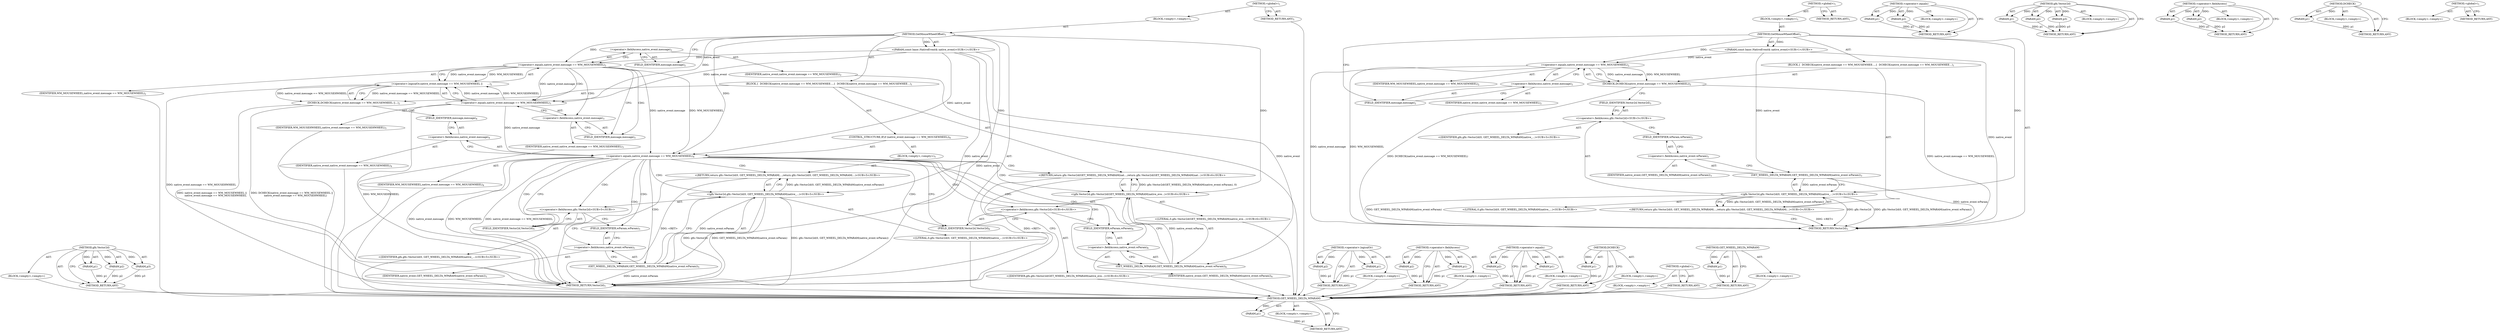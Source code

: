 digraph "GET_WHEEL_DELTA_WPARAM" {
vulnerable_68 [label=<(METHOD,GET_WHEEL_DELTA_WPARAM)>];
vulnerable_69 [label=<(PARAM,p1)>];
vulnerable_70 [label=<(BLOCK,&lt;empty&gt;,&lt;empty&gt;)>];
vulnerable_71 [label=<(METHOD_RETURN,ANY)>];
vulnerable_6 [label=<(METHOD,&lt;global&gt;)<SUB>1</SUB>>];
vulnerable_7 [label=<(BLOCK,&lt;empty&gt;,&lt;empty&gt;)<SUB>1</SUB>>];
vulnerable_8 [label=<(METHOD,GetMouseWheelOffset)<SUB>1</SUB>>];
vulnerable_9 [label="<(PARAM,const base::NativeEvent&amp; native_event)<SUB>1</SUB>>"];
vulnerable_10 [label=<(BLOCK,{
  DCHECK(native_event.message == WM_MOUSEWHEE...,{
  DCHECK(native_event.message == WM_MOUSEWHEE...)<SUB>1</SUB>>];
vulnerable_11 [label=<(DCHECK,DCHECK(native_event.message == WM_MOUSEWHEEL))<SUB>2</SUB>>];
vulnerable_12 [label=<(&lt;operator&gt;.equals,native_event.message == WM_MOUSEWHEEL)<SUB>2</SUB>>];
vulnerable_13 [label=<(&lt;operator&gt;.fieldAccess,native_event.message)<SUB>2</SUB>>];
vulnerable_14 [label=<(IDENTIFIER,native_event,native_event.message == WM_MOUSEWHEEL)<SUB>2</SUB>>];
vulnerable_15 [label=<(FIELD_IDENTIFIER,message,message)<SUB>2</SUB>>];
vulnerable_16 [label=<(IDENTIFIER,WM_MOUSEWHEEL,native_event.message == WM_MOUSEWHEEL)<SUB>2</SUB>>];
vulnerable_17 [label="<(RETURN,return gfx::Vector2d(0, GET_WHEEL_DELTA_WPARAM(...,return gfx::Vector2d(0, GET_WHEEL_DELTA_WPARAM(...)<SUB>3</SUB>>"];
vulnerable_18 [label="<(gfx.Vector2d,gfx::Vector2d(0, GET_WHEEL_DELTA_WPARAM(native_...)<SUB>3</SUB>>"];
vulnerable_19 [label="<(&lt;operator&gt;.fieldAccess,gfx::Vector2d)<SUB>3</SUB>>"];
vulnerable_20 [label="<(IDENTIFIER,gfx,gfx::Vector2d(0, GET_WHEEL_DELTA_WPARAM(native_...)<SUB>3</SUB>>"];
vulnerable_21 [label=<(FIELD_IDENTIFIER,Vector2d,Vector2d)<SUB>3</SUB>>];
vulnerable_22 [label="<(LITERAL,0,gfx::Vector2d(0, GET_WHEEL_DELTA_WPARAM(native_...)<SUB>3</SUB>>"];
vulnerable_23 [label=<(GET_WHEEL_DELTA_WPARAM,GET_WHEEL_DELTA_WPARAM(native_event.wParam))<SUB>3</SUB>>];
vulnerable_24 [label=<(&lt;operator&gt;.fieldAccess,native_event.wParam)<SUB>3</SUB>>];
vulnerable_25 [label=<(IDENTIFIER,native_event,GET_WHEEL_DELTA_WPARAM(native_event.wParam))<SUB>3</SUB>>];
vulnerable_26 [label=<(FIELD_IDENTIFIER,wParam,wParam)<SUB>3</SUB>>];
vulnerable_27 [label=<(METHOD_RETURN,Vector2d)<SUB>1</SUB>>];
vulnerable_29 [label=<(METHOD_RETURN,ANY)<SUB>1</SUB>>];
vulnerable_52 [label=<(METHOD,&lt;operator&gt;.equals)>];
vulnerable_53 [label=<(PARAM,p1)>];
vulnerable_54 [label=<(PARAM,p2)>];
vulnerable_55 [label=<(BLOCK,&lt;empty&gt;,&lt;empty&gt;)>];
vulnerable_56 [label=<(METHOD_RETURN,ANY)>];
vulnerable_62 [label=<(METHOD,gfx.Vector2d)>];
vulnerable_63 [label=<(PARAM,p1)>];
vulnerable_64 [label=<(PARAM,p2)>];
vulnerable_65 [label=<(PARAM,p3)>];
vulnerable_66 [label=<(BLOCK,&lt;empty&gt;,&lt;empty&gt;)>];
vulnerable_67 [label=<(METHOD_RETURN,ANY)>];
vulnerable_57 [label=<(METHOD,&lt;operator&gt;.fieldAccess)>];
vulnerable_58 [label=<(PARAM,p1)>];
vulnerable_59 [label=<(PARAM,p2)>];
vulnerable_60 [label=<(BLOCK,&lt;empty&gt;,&lt;empty&gt;)>];
vulnerable_61 [label=<(METHOD_RETURN,ANY)>];
vulnerable_48 [label=<(METHOD,DCHECK)>];
vulnerable_49 [label=<(PARAM,p1)>];
vulnerable_50 [label=<(BLOCK,&lt;empty&gt;,&lt;empty&gt;)>];
vulnerable_51 [label=<(METHOD_RETURN,ANY)>];
vulnerable_42 [label=<(METHOD,&lt;global&gt;)<SUB>1</SUB>>];
vulnerable_43 [label=<(BLOCK,&lt;empty&gt;,&lt;empty&gt;)>];
vulnerable_44 [label=<(METHOD_RETURN,ANY)>];
fixed_90 [label=<(METHOD,gfx.Vector2d)>];
fixed_91 [label=<(PARAM,p1)>];
fixed_92 [label=<(PARAM,p2)>];
fixed_93 [label=<(PARAM,p3)>];
fixed_94 [label=<(BLOCK,&lt;empty&gt;,&lt;empty&gt;)>];
fixed_95 [label=<(METHOD_RETURN,ANY)>];
fixed_6 [label=<(METHOD,&lt;global&gt;)<SUB>1</SUB>>];
fixed_7 [label=<(BLOCK,&lt;empty&gt;,&lt;empty&gt;)<SUB>1</SUB>>];
fixed_8 [label=<(METHOD,GetMouseWheelOffset)<SUB>1</SUB>>];
fixed_9 [label="<(PARAM,const base::NativeEvent&amp; native_event)<SUB>1</SUB>>"];
fixed_10 [label=<(BLOCK,{
  DCHECK(native_event.message == WM_MOUSEWHEE...,{
  DCHECK(native_event.message == WM_MOUSEWHEE...)<SUB>1</SUB>>];
fixed_11 [label=<(DCHECK,DCHECK(native_event.message == WM_MOUSEWHEEL ||...)<SUB>2</SUB>>];
fixed_12 [label=<(&lt;operator&gt;.logicalOr,native_event.message == WM_MOUSEWHEEL ||
      ...)<SUB>2</SUB>>];
fixed_13 [label=<(&lt;operator&gt;.equals,native_event.message == WM_MOUSEWHEEL)<SUB>2</SUB>>];
fixed_14 [label=<(&lt;operator&gt;.fieldAccess,native_event.message)<SUB>2</SUB>>];
fixed_15 [label=<(IDENTIFIER,native_event,native_event.message == WM_MOUSEWHEEL)<SUB>2</SUB>>];
fixed_16 [label=<(FIELD_IDENTIFIER,message,message)<SUB>2</SUB>>];
fixed_17 [label=<(IDENTIFIER,WM_MOUSEWHEEL,native_event.message == WM_MOUSEWHEEL)<SUB>2</SUB>>];
fixed_18 [label=<(&lt;operator&gt;.equals,native_event.message == WM_MOUSEHWHEEL)<SUB>3</SUB>>];
fixed_19 [label=<(&lt;operator&gt;.fieldAccess,native_event.message)<SUB>3</SUB>>];
fixed_20 [label=<(IDENTIFIER,native_event,native_event.message == WM_MOUSEHWHEEL)<SUB>3</SUB>>];
fixed_21 [label=<(FIELD_IDENTIFIER,message,message)<SUB>3</SUB>>];
fixed_22 [label=<(IDENTIFIER,WM_MOUSEHWHEEL,native_event.message == WM_MOUSEHWHEEL)<SUB>3</SUB>>];
fixed_23 [label=<(CONTROL_STRUCTURE,IF,if (native_event.message == WM_MOUSEWHEEL))<SUB>4</SUB>>];
fixed_24 [label=<(&lt;operator&gt;.equals,native_event.message == WM_MOUSEWHEEL)<SUB>4</SUB>>];
fixed_25 [label=<(&lt;operator&gt;.fieldAccess,native_event.message)<SUB>4</SUB>>];
fixed_26 [label=<(IDENTIFIER,native_event,native_event.message == WM_MOUSEWHEEL)<SUB>4</SUB>>];
fixed_27 [label=<(FIELD_IDENTIFIER,message,message)<SUB>4</SUB>>];
fixed_28 [label=<(IDENTIFIER,WM_MOUSEWHEEL,native_event.message == WM_MOUSEWHEEL)<SUB>4</SUB>>];
fixed_29 [label=<(BLOCK,&lt;empty&gt;,&lt;empty&gt;)<SUB>5</SUB>>];
fixed_30 [label="<(RETURN,return gfx::Vector2d(0, GET_WHEEL_DELTA_WPARAM(...,return gfx::Vector2d(0, GET_WHEEL_DELTA_WPARAM(...)<SUB>5</SUB>>"];
fixed_31 [label="<(gfx.Vector2d,gfx::Vector2d(0, GET_WHEEL_DELTA_WPARAM(native_...)<SUB>5</SUB>>"];
fixed_32 [label="<(&lt;operator&gt;.fieldAccess,gfx::Vector2d)<SUB>5</SUB>>"];
fixed_33 [label="<(IDENTIFIER,gfx,gfx::Vector2d(0, GET_WHEEL_DELTA_WPARAM(native_...)<SUB>5</SUB>>"];
fixed_34 [label=<(FIELD_IDENTIFIER,Vector2d,Vector2d)<SUB>5</SUB>>];
fixed_35 [label="<(LITERAL,0,gfx::Vector2d(0, GET_WHEEL_DELTA_WPARAM(native_...)<SUB>5</SUB>>"];
fixed_36 [label=<(GET_WHEEL_DELTA_WPARAM,GET_WHEEL_DELTA_WPARAM(native_event.wParam))<SUB>5</SUB>>];
fixed_37 [label=<(&lt;operator&gt;.fieldAccess,native_event.wParam)<SUB>5</SUB>>];
fixed_38 [label=<(IDENTIFIER,native_event,GET_WHEEL_DELTA_WPARAM(native_event.wParam))<SUB>5</SUB>>];
fixed_39 [label=<(FIELD_IDENTIFIER,wParam,wParam)<SUB>5</SUB>>];
fixed_40 [label="<(RETURN,return gfx::Vector2d(GET_WHEEL_DELTA_WPARAM(nat...,return gfx::Vector2d(GET_WHEEL_DELTA_WPARAM(nat...)<SUB>6</SUB>>"];
fixed_41 [label="<(gfx.Vector2d,gfx::Vector2d(GET_WHEEL_DELTA_WPARAM(native_eve...)<SUB>6</SUB>>"];
fixed_42 [label="<(&lt;operator&gt;.fieldAccess,gfx::Vector2d)<SUB>6</SUB>>"];
fixed_43 [label="<(IDENTIFIER,gfx,gfx::Vector2d(GET_WHEEL_DELTA_WPARAM(native_eve...)<SUB>6</SUB>>"];
fixed_44 [label=<(FIELD_IDENTIFIER,Vector2d,Vector2d)<SUB>6</SUB>>];
fixed_45 [label=<(GET_WHEEL_DELTA_WPARAM,GET_WHEEL_DELTA_WPARAM(native_event.wParam))<SUB>6</SUB>>];
fixed_46 [label=<(&lt;operator&gt;.fieldAccess,native_event.wParam)<SUB>6</SUB>>];
fixed_47 [label=<(IDENTIFIER,native_event,GET_WHEEL_DELTA_WPARAM(native_event.wParam))<SUB>6</SUB>>];
fixed_48 [label=<(FIELD_IDENTIFIER,wParam,wParam)<SUB>6</SUB>>];
fixed_49 [label="<(LITERAL,0,gfx::Vector2d(GET_WHEEL_DELTA_WPARAM(native_eve...)<SUB>6</SUB>>"];
fixed_50 [label=<(METHOD_RETURN,Vector2d)<SUB>1</SUB>>];
fixed_52 [label=<(METHOD_RETURN,ANY)<SUB>1</SUB>>];
fixed_75 [label=<(METHOD,&lt;operator&gt;.logicalOr)>];
fixed_76 [label=<(PARAM,p1)>];
fixed_77 [label=<(PARAM,p2)>];
fixed_78 [label=<(BLOCK,&lt;empty&gt;,&lt;empty&gt;)>];
fixed_79 [label=<(METHOD_RETURN,ANY)>];
fixed_85 [label=<(METHOD,&lt;operator&gt;.fieldAccess)>];
fixed_86 [label=<(PARAM,p1)>];
fixed_87 [label=<(PARAM,p2)>];
fixed_88 [label=<(BLOCK,&lt;empty&gt;,&lt;empty&gt;)>];
fixed_89 [label=<(METHOD_RETURN,ANY)>];
fixed_80 [label=<(METHOD,&lt;operator&gt;.equals)>];
fixed_81 [label=<(PARAM,p1)>];
fixed_82 [label=<(PARAM,p2)>];
fixed_83 [label=<(BLOCK,&lt;empty&gt;,&lt;empty&gt;)>];
fixed_84 [label=<(METHOD_RETURN,ANY)>];
fixed_71 [label=<(METHOD,DCHECK)>];
fixed_72 [label=<(PARAM,p1)>];
fixed_73 [label=<(BLOCK,&lt;empty&gt;,&lt;empty&gt;)>];
fixed_74 [label=<(METHOD_RETURN,ANY)>];
fixed_65 [label=<(METHOD,&lt;global&gt;)<SUB>1</SUB>>];
fixed_66 [label=<(BLOCK,&lt;empty&gt;,&lt;empty&gt;)>];
fixed_67 [label=<(METHOD_RETURN,ANY)>];
fixed_96 [label=<(METHOD,GET_WHEEL_DELTA_WPARAM)>];
fixed_97 [label=<(PARAM,p1)>];
fixed_98 [label=<(BLOCK,&lt;empty&gt;,&lt;empty&gt;)>];
fixed_99 [label=<(METHOD_RETURN,ANY)>];
vulnerable_68 -> vulnerable_69  [key=0, label="AST: "];
vulnerable_68 -> vulnerable_69  [key=1, label="DDG: "];
vulnerable_68 -> vulnerable_70  [key=0, label="AST: "];
vulnerable_68 -> vulnerable_71  [key=0, label="AST: "];
vulnerable_68 -> vulnerable_71  [key=1, label="CFG: "];
vulnerable_69 -> vulnerable_71  [key=0, label="DDG: p1"];
vulnerable_6 -> vulnerable_7  [key=0, label="AST: "];
vulnerable_6 -> vulnerable_29  [key=0, label="AST: "];
vulnerable_6 -> vulnerable_29  [key=1, label="CFG: "];
vulnerable_7 -> vulnerable_8  [key=0, label="AST: "];
vulnerable_8 -> vulnerable_9  [key=0, label="AST: "];
vulnerable_8 -> vulnerable_9  [key=1, label="DDG: "];
vulnerable_8 -> vulnerable_10  [key=0, label="AST: "];
vulnerable_8 -> vulnerable_27  [key=0, label="AST: "];
vulnerable_8 -> vulnerable_15  [key=0, label="CFG: "];
vulnerable_8 -> vulnerable_12  [key=0, label="DDG: "];
vulnerable_8 -> vulnerable_18  [key=0, label="DDG: "];
vulnerable_9 -> vulnerable_27  [key=0, label="DDG: native_event"];
vulnerable_9 -> vulnerable_12  [key=0, label="DDG: native_event"];
vulnerable_9 -> vulnerable_23  [key=0, label="DDG: native_event"];
vulnerable_10 -> vulnerable_11  [key=0, label="AST: "];
vulnerable_10 -> vulnerable_17  [key=0, label="AST: "];
vulnerable_11 -> vulnerable_12  [key=0, label="AST: "];
vulnerable_11 -> vulnerable_21  [key=0, label="CFG: "];
vulnerable_11 -> vulnerable_27  [key=0, label="DDG: native_event.message == WM_MOUSEWHEEL"];
vulnerable_11 -> vulnerable_27  [key=1, label="DDG: DCHECK(native_event.message == WM_MOUSEWHEEL)"];
vulnerable_12 -> vulnerable_13  [key=0, label="AST: "];
vulnerable_12 -> vulnerable_16  [key=0, label="AST: "];
vulnerable_12 -> vulnerable_11  [key=0, label="CFG: "];
vulnerable_12 -> vulnerable_11  [key=1, label="DDG: native_event.message"];
vulnerable_12 -> vulnerable_11  [key=2, label="DDG: WM_MOUSEWHEEL"];
vulnerable_12 -> vulnerable_27  [key=0, label="DDG: native_event.message"];
vulnerable_12 -> vulnerable_27  [key=1, label="DDG: WM_MOUSEWHEEL"];
vulnerable_13 -> vulnerable_14  [key=0, label="AST: "];
vulnerable_13 -> vulnerable_15  [key=0, label="AST: "];
vulnerable_13 -> vulnerable_12  [key=0, label="CFG: "];
vulnerable_15 -> vulnerable_13  [key=0, label="CFG: "];
vulnerable_17 -> vulnerable_18  [key=0, label="AST: "];
vulnerable_17 -> vulnerable_27  [key=0, label="CFG: "];
vulnerable_17 -> vulnerable_27  [key=1, label="DDG: &lt;RET&gt;"];
vulnerable_18 -> vulnerable_19  [key=0, label="AST: "];
vulnerable_18 -> vulnerable_22  [key=0, label="AST: "];
vulnerable_18 -> vulnerable_23  [key=0, label="AST: "];
vulnerable_18 -> vulnerable_17  [key=0, label="CFG: "];
vulnerable_18 -> vulnerable_17  [key=1, label="DDG: gfx::Vector2d(0, GET_WHEEL_DELTA_WPARAM(native_event.wParam))"];
vulnerable_18 -> vulnerable_27  [key=0, label="DDG: gfx::Vector2d"];
vulnerable_18 -> vulnerable_27  [key=1, label="DDG: GET_WHEEL_DELTA_WPARAM(native_event.wParam)"];
vulnerable_18 -> vulnerable_27  [key=2, label="DDG: gfx::Vector2d(0, GET_WHEEL_DELTA_WPARAM(native_event.wParam))"];
vulnerable_19 -> vulnerable_20  [key=0, label="AST: "];
vulnerable_19 -> vulnerable_21  [key=0, label="AST: "];
vulnerable_19 -> vulnerable_26  [key=0, label="CFG: "];
vulnerable_21 -> vulnerable_19  [key=0, label="CFG: "];
vulnerable_23 -> vulnerable_24  [key=0, label="AST: "];
vulnerable_23 -> vulnerable_18  [key=0, label="CFG: "];
vulnerable_23 -> vulnerable_18  [key=1, label="DDG: native_event.wParam"];
vulnerable_23 -> vulnerable_27  [key=0, label="DDG: native_event.wParam"];
vulnerable_24 -> vulnerable_25  [key=0, label="AST: "];
vulnerable_24 -> vulnerable_26  [key=0, label="AST: "];
vulnerable_24 -> vulnerable_23  [key=0, label="CFG: "];
vulnerable_26 -> vulnerable_24  [key=0, label="CFG: "];
vulnerable_52 -> vulnerable_53  [key=0, label="AST: "];
vulnerable_52 -> vulnerable_53  [key=1, label="DDG: "];
vulnerable_52 -> vulnerable_55  [key=0, label="AST: "];
vulnerable_52 -> vulnerable_54  [key=0, label="AST: "];
vulnerable_52 -> vulnerable_54  [key=1, label="DDG: "];
vulnerable_52 -> vulnerable_56  [key=0, label="AST: "];
vulnerable_52 -> vulnerable_56  [key=1, label="CFG: "];
vulnerable_53 -> vulnerable_56  [key=0, label="DDG: p1"];
vulnerable_54 -> vulnerable_56  [key=0, label="DDG: p2"];
vulnerable_62 -> vulnerable_63  [key=0, label="AST: "];
vulnerable_62 -> vulnerable_63  [key=1, label="DDG: "];
vulnerable_62 -> vulnerable_66  [key=0, label="AST: "];
vulnerable_62 -> vulnerable_64  [key=0, label="AST: "];
vulnerable_62 -> vulnerable_64  [key=1, label="DDG: "];
vulnerable_62 -> vulnerable_67  [key=0, label="AST: "];
vulnerable_62 -> vulnerable_67  [key=1, label="CFG: "];
vulnerable_62 -> vulnerable_65  [key=0, label="AST: "];
vulnerable_62 -> vulnerable_65  [key=1, label="DDG: "];
vulnerable_63 -> vulnerable_67  [key=0, label="DDG: p1"];
vulnerable_64 -> vulnerable_67  [key=0, label="DDG: p2"];
vulnerable_65 -> vulnerable_67  [key=0, label="DDG: p3"];
vulnerable_57 -> vulnerable_58  [key=0, label="AST: "];
vulnerable_57 -> vulnerable_58  [key=1, label="DDG: "];
vulnerable_57 -> vulnerable_60  [key=0, label="AST: "];
vulnerable_57 -> vulnerable_59  [key=0, label="AST: "];
vulnerable_57 -> vulnerable_59  [key=1, label="DDG: "];
vulnerable_57 -> vulnerable_61  [key=0, label="AST: "];
vulnerable_57 -> vulnerable_61  [key=1, label="CFG: "];
vulnerable_58 -> vulnerable_61  [key=0, label="DDG: p1"];
vulnerable_59 -> vulnerable_61  [key=0, label="DDG: p2"];
vulnerable_48 -> vulnerable_49  [key=0, label="AST: "];
vulnerable_48 -> vulnerable_49  [key=1, label="DDG: "];
vulnerable_48 -> vulnerable_50  [key=0, label="AST: "];
vulnerable_48 -> vulnerable_51  [key=0, label="AST: "];
vulnerable_48 -> vulnerable_51  [key=1, label="CFG: "];
vulnerable_49 -> vulnerable_51  [key=0, label="DDG: p1"];
vulnerable_42 -> vulnerable_43  [key=0, label="AST: "];
vulnerable_42 -> vulnerable_44  [key=0, label="AST: "];
vulnerable_42 -> vulnerable_44  [key=1, label="CFG: "];
fixed_90 -> fixed_91  [key=0, label="AST: "];
fixed_90 -> fixed_91  [key=1, label="DDG: "];
fixed_90 -> fixed_94  [key=0, label="AST: "];
fixed_90 -> fixed_92  [key=0, label="AST: "];
fixed_90 -> fixed_92  [key=1, label="DDG: "];
fixed_90 -> fixed_95  [key=0, label="AST: "];
fixed_90 -> fixed_95  [key=1, label="CFG: "];
fixed_90 -> fixed_93  [key=0, label="AST: "];
fixed_90 -> fixed_93  [key=1, label="DDG: "];
fixed_91 -> fixed_95  [key=0, label="DDG: p1"];
fixed_92 -> fixed_95  [key=0, label="DDG: p2"];
fixed_93 -> fixed_95  [key=0, label="DDG: p3"];
fixed_94 -> vulnerable_68  [key=0];
fixed_95 -> vulnerable_68  [key=0];
fixed_6 -> fixed_7  [key=0, label="AST: "];
fixed_6 -> fixed_52  [key=0, label="AST: "];
fixed_6 -> fixed_52  [key=1, label="CFG: "];
fixed_7 -> fixed_8  [key=0, label="AST: "];
fixed_8 -> fixed_9  [key=0, label="AST: "];
fixed_8 -> fixed_9  [key=1, label="DDG: "];
fixed_8 -> fixed_10  [key=0, label="AST: "];
fixed_8 -> fixed_50  [key=0, label="AST: "];
fixed_8 -> fixed_16  [key=0, label="CFG: "];
fixed_8 -> fixed_24  [key=0, label="DDG: "];
fixed_8 -> fixed_41  [key=0, label="DDG: "];
fixed_8 -> fixed_13  [key=0, label="DDG: "];
fixed_8 -> fixed_18  [key=0, label="DDG: "];
fixed_8 -> fixed_31  [key=0, label="DDG: "];
fixed_9 -> fixed_50  [key=0, label="DDG: native_event"];
fixed_9 -> fixed_24  [key=0, label="DDG: native_event"];
fixed_9 -> fixed_13  [key=0, label="DDG: native_event"];
fixed_9 -> fixed_18  [key=0, label="DDG: native_event"];
fixed_9 -> fixed_45  [key=0, label="DDG: native_event"];
fixed_9 -> fixed_36  [key=0, label="DDG: native_event"];
fixed_10 -> fixed_11  [key=0, label="AST: "];
fixed_10 -> fixed_23  [key=0, label="AST: "];
fixed_10 -> fixed_40  [key=0, label="AST: "];
fixed_11 -> fixed_12  [key=0, label="AST: "];
fixed_11 -> fixed_27  [key=0, label="CFG: "];
fixed_11 -> fixed_50  [key=0, label="DDG: native_event.message == WM_MOUSEWHEEL ||
         native_event.message == WM_MOUSEHWHEEL"];
fixed_11 -> fixed_50  [key=1, label="DDG: DCHECK(native_event.message == WM_MOUSEWHEEL ||
         native_event.message == WM_MOUSEHWHEEL)"];
fixed_12 -> fixed_13  [key=0, label="AST: "];
fixed_12 -> fixed_18  [key=0, label="AST: "];
fixed_12 -> fixed_11  [key=0, label="CFG: "];
fixed_12 -> fixed_11  [key=1, label="DDG: native_event.message == WM_MOUSEWHEEL"];
fixed_12 -> fixed_11  [key=2, label="DDG: native_event.message == WM_MOUSEHWHEEL"];
fixed_12 -> fixed_50  [key=0, label="DDG: native_event.message == WM_MOUSEHWHEEL"];
fixed_13 -> fixed_14  [key=0, label="AST: "];
fixed_13 -> fixed_17  [key=0, label="AST: "];
fixed_13 -> fixed_12  [key=0, label="CFG: "];
fixed_13 -> fixed_12  [key=1, label="DDG: native_event.message"];
fixed_13 -> fixed_12  [key=2, label="DDG: WM_MOUSEWHEEL"];
fixed_13 -> fixed_21  [key=0, label="CFG: "];
fixed_13 -> fixed_21  [key=1, label="CDG: "];
fixed_13 -> fixed_24  [key=0, label="DDG: native_event.message"];
fixed_13 -> fixed_24  [key=1, label="DDG: WM_MOUSEWHEEL"];
fixed_13 -> fixed_18  [key=0, label="DDG: native_event.message"];
fixed_13 -> fixed_18  [key=1, label="CDG: "];
fixed_13 -> fixed_19  [key=0, label="CDG: "];
fixed_14 -> fixed_15  [key=0, label="AST: "];
fixed_14 -> fixed_16  [key=0, label="AST: "];
fixed_14 -> fixed_13  [key=0, label="CFG: "];
fixed_15 -> vulnerable_68  [key=0];
fixed_16 -> fixed_14  [key=0, label="CFG: "];
fixed_17 -> vulnerable_68  [key=0];
fixed_18 -> fixed_19  [key=0, label="AST: "];
fixed_18 -> fixed_22  [key=0, label="AST: "];
fixed_18 -> fixed_12  [key=0, label="CFG: "];
fixed_18 -> fixed_12  [key=1, label="DDG: native_event.message"];
fixed_18 -> fixed_12  [key=2, label="DDG: WM_MOUSEHWHEEL"];
fixed_18 -> fixed_50  [key=0, label="DDG: WM_MOUSEHWHEEL"];
fixed_18 -> fixed_24  [key=0, label="DDG: native_event.message"];
fixed_19 -> fixed_20  [key=0, label="AST: "];
fixed_19 -> fixed_21  [key=0, label="AST: "];
fixed_19 -> fixed_18  [key=0, label="CFG: "];
fixed_20 -> vulnerable_68  [key=0];
fixed_21 -> fixed_19  [key=0, label="CFG: "];
fixed_22 -> vulnerable_68  [key=0];
fixed_23 -> fixed_24  [key=0, label="AST: "];
fixed_23 -> fixed_29  [key=0, label="AST: "];
fixed_24 -> fixed_25  [key=0, label="AST: "];
fixed_24 -> fixed_28  [key=0, label="AST: "];
fixed_24 -> fixed_34  [key=0, label="CFG: "];
fixed_24 -> fixed_34  [key=1, label="CDG: "];
fixed_24 -> fixed_44  [key=0, label="CFG: "];
fixed_24 -> fixed_44  [key=1, label="CDG: "];
fixed_24 -> fixed_50  [key=0, label="DDG: native_event.message"];
fixed_24 -> fixed_50  [key=1, label="DDG: WM_MOUSEWHEEL"];
fixed_24 -> fixed_50  [key=2, label="DDG: native_event.message == WM_MOUSEWHEEL"];
fixed_24 -> fixed_30  [key=0, label="CDG: "];
fixed_24 -> fixed_48  [key=0, label="CDG: "];
fixed_24 -> fixed_32  [key=0, label="CDG: "];
fixed_24 -> fixed_42  [key=0, label="CDG: "];
fixed_24 -> fixed_36  [key=0, label="CDG: "];
fixed_24 -> fixed_37  [key=0, label="CDG: "];
fixed_24 -> fixed_46  [key=0, label="CDG: "];
fixed_24 -> fixed_41  [key=0, label="CDG: "];
fixed_24 -> fixed_45  [key=0, label="CDG: "];
fixed_24 -> fixed_40  [key=0, label="CDG: "];
fixed_24 -> fixed_39  [key=0, label="CDG: "];
fixed_24 -> fixed_31  [key=0, label="CDG: "];
fixed_25 -> fixed_26  [key=0, label="AST: "];
fixed_25 -> fixed_27  [key=0, label="AST: "];
fixed_25 -> fixed_24  [key=0, label="CFG: "];
fixed_26 -> vulnerable_68  [key=0];
fixed_27 -> fixed_25  [key=0, label="CFG: "];
fixed_28 -> vulnerable_68  [key=0];
fixed_29 -> fixed_30  [key=0, label="AST: "];
fixed_30 -> fixed_31  [key=0, label="AST: "];
fixed_30 -> fixed_50  [key=0, label="CFG: "];
fixed_30 -> fixed_50  [key=1, label="DDG: &lt;RET&gt;"];
fixed_31 -> fixed_32  [key=0, label="AST: "];
fixed_31 -> fixed_35  [key=0, label="AST: "];
fixed_31 -> fixed_36  [key=0, label="AST: "];
fixed_31 -> fixed_30  [key=0, label="CFG: "];
fixed_31 -> fixed_30  [key=1, label="DDG: gfx::Vector2d(0, GET_WHEEL_DELTA_WPARAM(native_event.wParam))"];
fixed_31 -> fixed_50  [key=0, label="DDG: gfx::Vector2d"];
fixed_31 -> fixed_50  [key=1, label="DDG: GET_WHEEL_DELTA_WPARAM(native_event.wParam)"];
fixed_31 -> fixed_50  [key=2, label="DDG: gfx::Vector2d(0, GET_WHEEL_DELTA_WPARAM(native_event.wParam))"];
fixed_32 -> fixed_33  [key=0, label="AST: "];
fixed_32 -> fixed_34  [key=0, label="AST: "];
fixed_32 -> fixed_39  [key=0, label="CFG: "];
fixed_33 -> vulnerable_68  [key=0];
fixed_34 -> fixed_32  [key=0, label="CFG: "];
fixed_35 -> vulnerable_68  [key=0];
fixed_36 -> fixed_37  [key=0, label="AST: "];
fixed_36 -> fixed_31  [key=0, label="CFG: "];
fixed_36 -> fixed_31  [key=1, label="DDG: native_event.wParam"];
fixed_36 -> fixed_50  [key=0, label="DDG: native_event.wParam"];
fixed_37 -> fixed_38  [key=0, label="AST: "];
fixed_37 -> fixed_39  [key=0, label="AST: "];
fixed_37 -> fixed_36  [key=0, label="CFG: "];
fixed_38 -> vulnerable_68  [key=0];
fixed_39 -> fixed_37  [key=0, label="CFG: "];
fixed_40 -> fixed_41  [key=0, label="AST: "];
fixed_40 -> fixed_50  [key=0, label="CFG: "];
fixed_40 -> fixed_50  [key=1, label="DDG: &lt;RET&gt;"];
fixed_41 -> fixed_42  [key=0, label="AST: "];
fixed_41 -> fixed_45  [key=0, label="AST: "];
fixed_41 -> fixed_49  [key=0, label="AST: "];
fixed_41 -> fixed_40  [key=0, label="CFG: "];
fixed_41 -> fixed_40  [key=1, label="DDG: gfx::Vector2d(GET_WHEEL_DELTA_WPARAM(native_event.wParam), 0)"];
fixed_42 -> fixed_43  [key=0, label="AST: "];
fixed_42 -> fixed_44  [key=0, label="AST: "];
fixed_42 -> fixed_48  [key=0, label="CFG: "];
fixed_43 -> vulnerable_68  [key=0];
fixed_44 -> fixed_42  [key=0, label="CFG: "];
fixed_45 -> fixed_46  [key=0, label="AST: "];
fixed_45 -> fixed_41  [key=0, label="CFG: "];
fixed_45 -> fixed_41  [key=1, label="DDG: native_event.wParam"];
fixed_46 -> fixed_47  [key=0, label="AST: "];
fixed_46 -> fixed_48  [key=0, label="AST: "];
fixed_46 -> fixed_45  [key=0, label="CFG: "];
fixed_47 -> vulnerable_68  [key=0];
fixed_48 -> fixed_46  [key=0, label="CFG: "];
fixed_49 -> vulnerable_68  [key=0];
fixed_50 -> vulnerable_68  [key=0];
fixed_52 -> vulnerable_68  [key=0];
fixed_75 -> fixed_76  [key=0, label="AST: "];
fixed_75 -> fixed_76  [key=1, label="DDG: "];
fixed_75 -> fixed_78  [key=0, label="AST: "];
fixed_75 -> fixed_77  [key=0, label="AST: "];
fixed_75 -> fixed_77  [key=1, label="DDG: "];
fixed_75 -> fixed_79  [key=0, label="AST: "];
fixed_75 -> fixed_79  [key=1, label="CFG: "];
fixed_76 -> fixed_79  [key=0, label="DDG: p1"];
fixed_77 -> fixed_79  [key=0, label="DDG: p2"];
fixed_78 -> vulnerable_68  [key=0];
fixed_79 -> vulnerable_68  [key=0];
fixed_85 -> fixed_86  [key=0, label="AST: "];
fixed_85 -> fixed_86  [key=1, label="DDG: "];
fixed_85 -> fixed_88  [key=0, label="AST: "];
fixed_85 -> fixed_87  [key=0, label="AST: "];
fixed_85 -> fixed_87  [key=1, label="DDG: "];
fixed_85 -> fixed_89  [key=0, label="AST: "];
fixed_85 -> fixed_89  [key=1, label="CFG: "];
fixed_86 -> fixed_89  [key=0, label="DDG: p1"];
fixed_87 -> fixed_89  [key=0, label="DDG: p2"];
fixed_88 -> vulnerable_68  [key=0];
fixed_89 -> vulnerable_68  [key=0];
fixed_80 -> fixed_81  [key=0, label="AST: "];
fixed_80 -> fixed_81  [key=1, label="DDG: "];
fixed_80 -> fixed_83  [key=0, label="AST: "];
fixed_80 -> fixed_82  [key=0, label="AST: "];
fixed_80 -> fixed_82  [key=1, label="DDG: "];
fixed_80 -> fixed_84  [key=0, label="AST: "];
fixed_80 -> fixed_84  [key=1, label="CFG: "];
fixed_81 -> fixed_84  [key=0, label="DDG: p1"];
fixed_82 -> fixed_84  [key=0, label="DDG: p2"];
fixed_83 -> vulnerable_68  [key=0];
fixed_84 -> vulnerable_68  [key=0];
fixed_71 -> fixed_72  [key=0, label="AST: "];
fixed_71 -> fixed_72  [key=1, label="DDG: "];
fixed_71 -> fixed_73  [key=0, label="AST: "];
fixed_71 -> fixed_74  [key=0, label="AST: "];
fixed_71 -> fixed_74  [key=1, label="CFG: "];
fixed_72 -> fixed_74  [key=0, label="DDG: p1"];
fixed_73 -> vulnerable_68  [key=0];
fixed_74 -> vulnerable_68  [key=0];
fixed_65 -> fixed_66  [key=0, label="AST: "];
fixed_65 -> fixed_67  [key=0, label="AST: "];
fixed_65 -> fixed_67  [key=1, label="CFG: "];
fixed_66 -> vulnerable_68  [key=0];
fixed_67 -> vulnerable_68  [key=0];
fixed_96 -> fixed_97  [key=0, label="AST: "];
fixed_96 -> fixed_97  [key=1, label="DDG: "];
fixed_96 -> fixed_98  [key=0, label="AST: "];
fixed_96 -> fixed_99  [key=0, label="AST: "];
fixed_96 -> fixed_99  [key=1, label="CFG: "];
fixed_97 -> fixed_99  [key=0, label="DDG: p1"];
fixed_98 -> vulnerable_68  [key=0];
fixed_99 -> vulnerable_68  [key=0];
}
